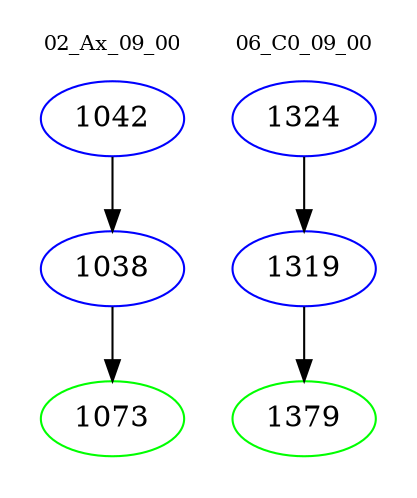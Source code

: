 digraph{
subgraph cluster_0 {
color = white
label = "02_Ax_09_00";
fontsize=10;
T0_1042 [label="1042", color="blue"]
T0_1042 -> T0_1038 [color="black"]
T0_1038 [label="1038", color="blue"]
T0_1038 -> T0_1073 [color="black"]
T0_1073 [label="1073", color="green"]
}
subgraph cluster_1 {
color = white
label = "06_C0_09_00";
fontsize=10;
T1_1324 [label="1324", color="blue"]
T1_1324 -> T1_1319 [color="black"]
T1_1319 [label="1319", color="blue"]
T1_1319 -> T1_1379 [color="black"]
T1_1379 [label="1379", color="green"]
}
}
